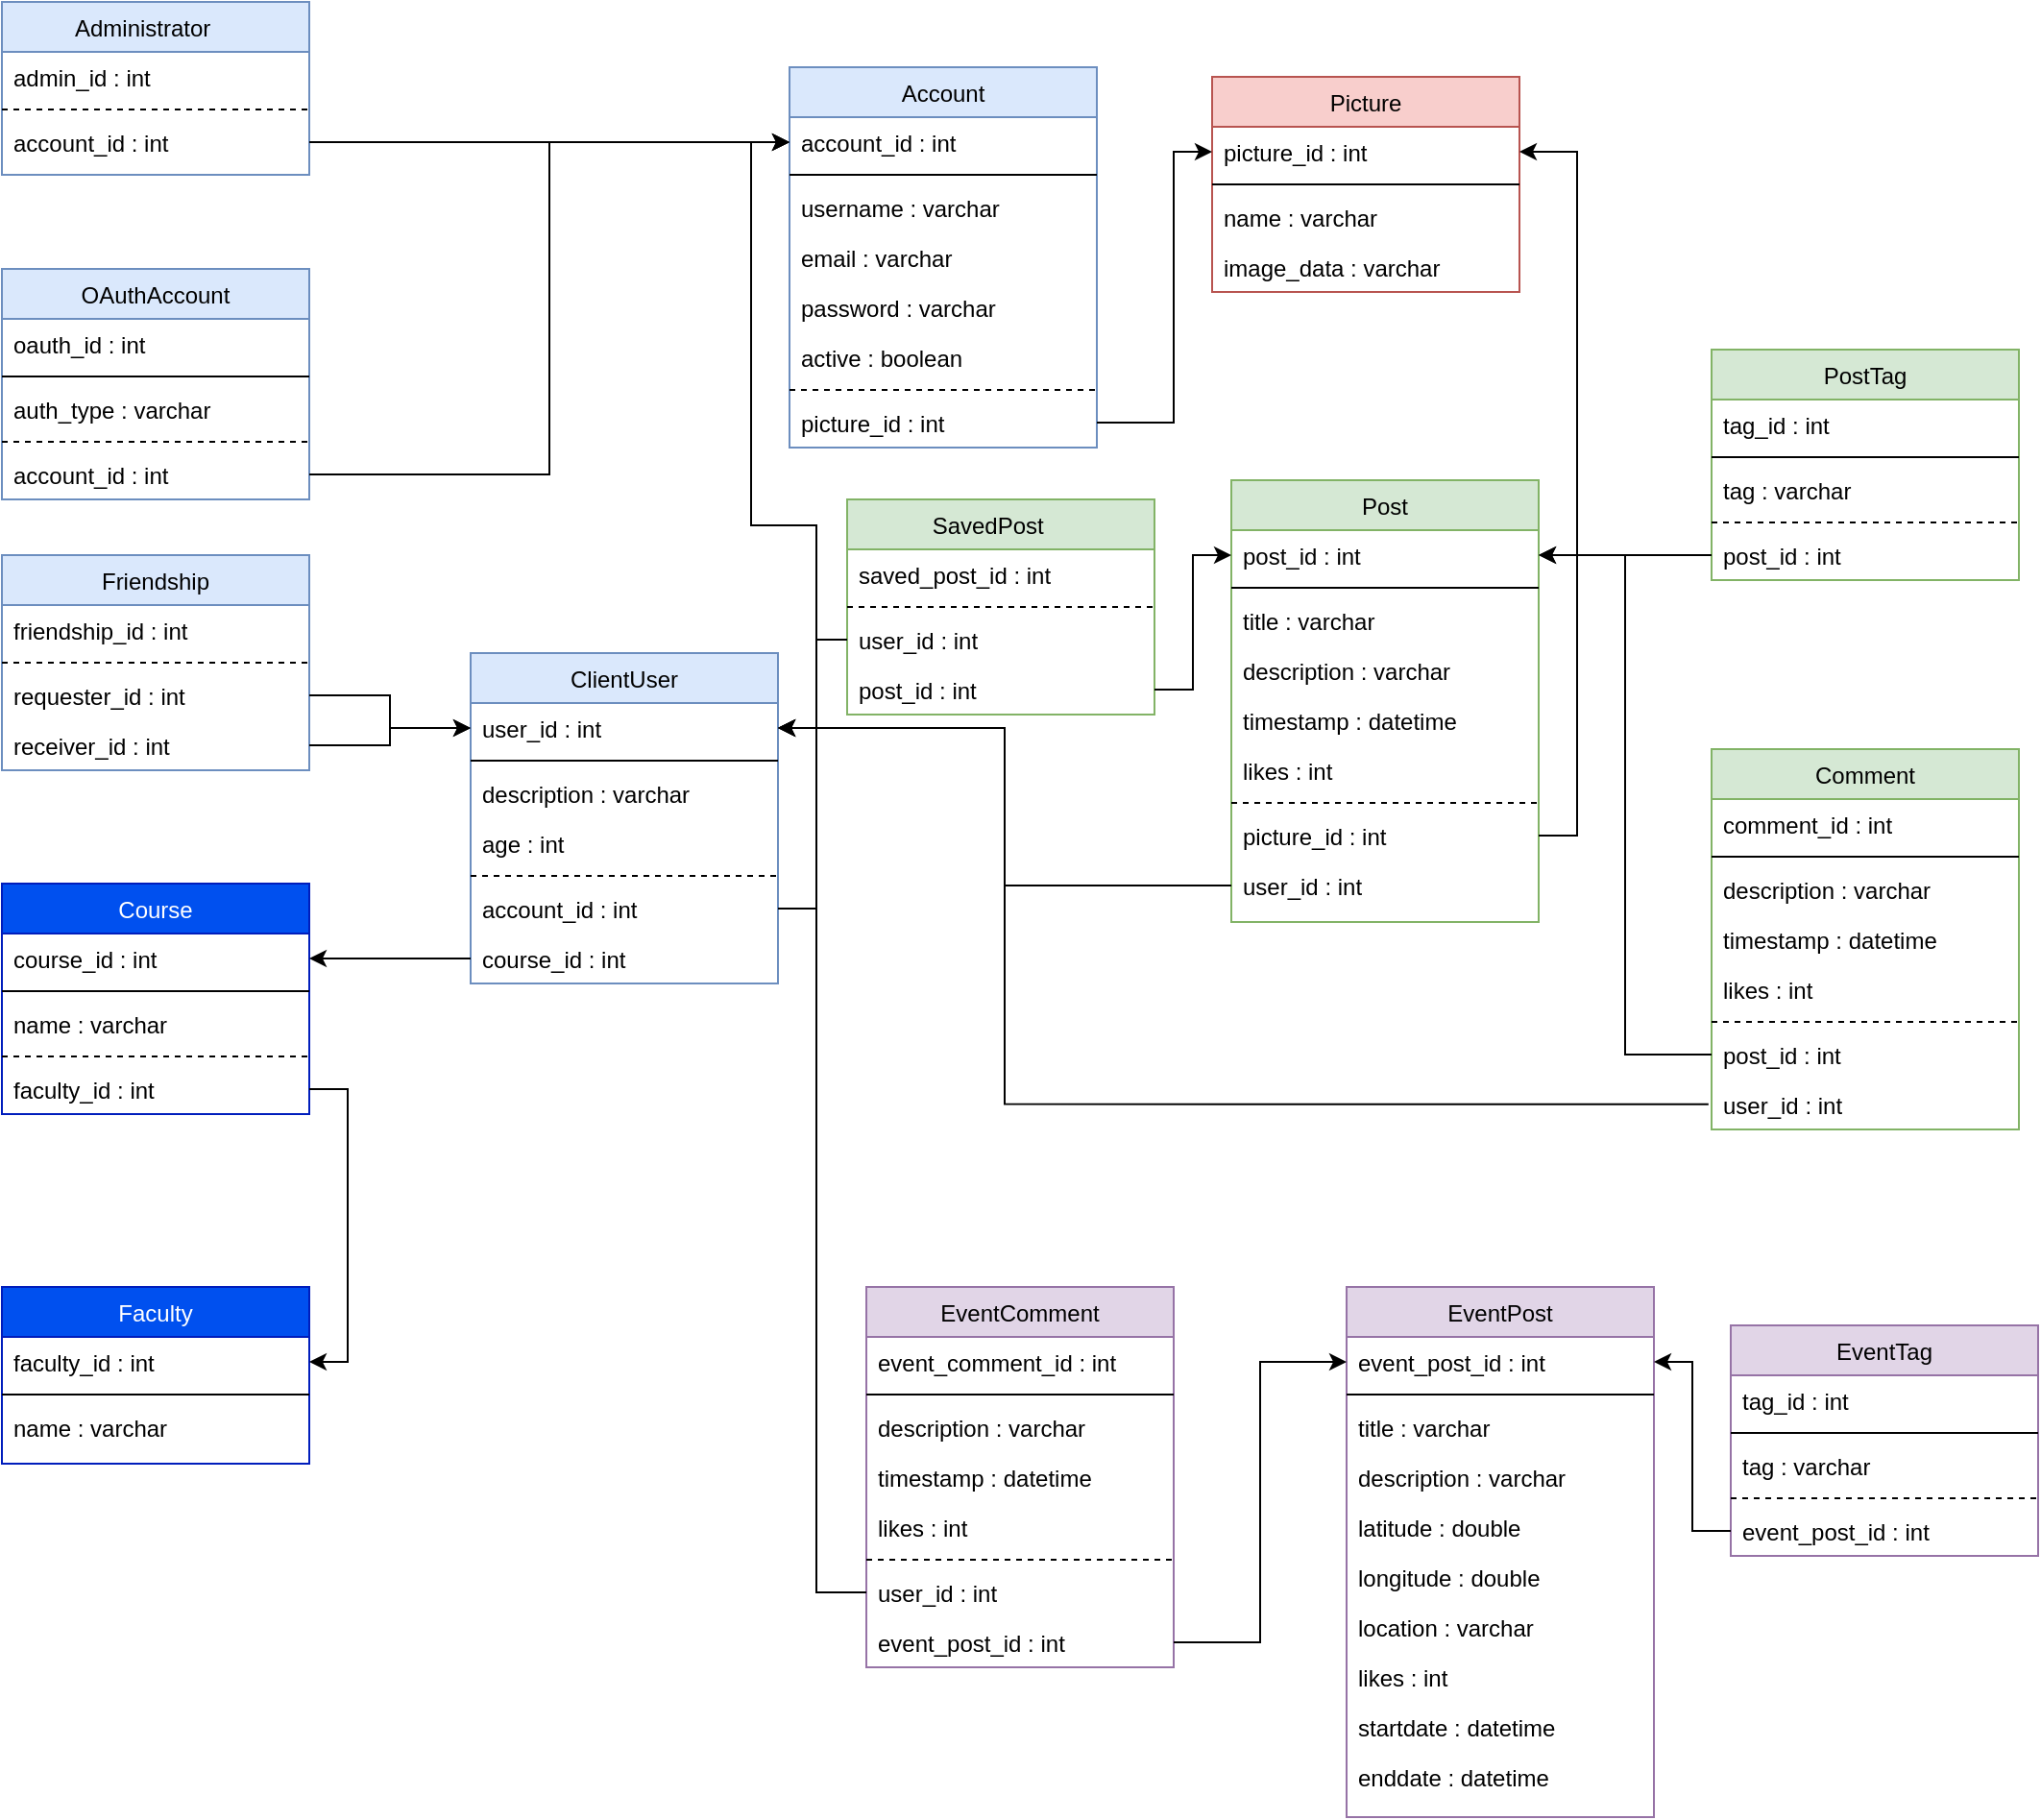 <mxfile version="24.4.8" type="github">
  <diagram id="C5RBs43oDa-KdzZeNtuy" name="Page-1">
    <mxGraphModel dx="1912" dy="940" grid="1" gridSize="10" guides="1" tooltips="1" connect="1" arrows="1" fold="1" page="1" pageScale="1" pageWidth="827" pageHeight="1169" math="0" shadow="0">
      <root>
        <mxCell id="WIyWlLk6GJQsqaUBKTNV-0" />
        <mxCell id="WIyWlLk6GJQsqaUBKTNV-1" parent="WIyWlLk6GJQsqaUBKTNV-0" />
        <mxCell id="zkfFHV4jXpPFQw0GAbJ--0" value="Account" style="swimlane;fontStyle=0;align=center;verticalAlign=top;childLayout=stackLayout;horizontal=1;startSize=26;horizontalStack=0;resizeParent=1;resizeLast=0;collapsible=1;marginBottom=0;rounded=0;shadow=0;strokeWidth=1;fillColor=#dae8fc;strokeColor=#6c8ebf;gradientColor=none;swimlaneFillColor=default;" parent="WIyWlLk6GJQsqaUBKTNV-1" vertex="1">
          <mxGeometry x="420" y="75" width="160" height="198" as="geometry">
            <mxRectangle x="230" y="140" width="160" height="26" as="alternateBounds" />
          </mxGeometry>
        </mxCell>
        <mxCell id="zkfFHV4jXpPFQw0GAbJ--1" value="account_id : int" style="text;align=left;verticalAlign=top;spacingLeft=4;spacingRight=4;overflow=hidden;rotatable=0;points=[[0,0.5],[1,0.5]];portConstraint=eastwest;" parent="zkfFHV4jXpPFQw0GAbJ--0" vertex="1">
          <mxGeometry y="26" width="160" height="26" as="geometry" />
        </mxCell>
        <mxCell id="zkfFHV4jXpPFQw0GAbJ--4" value="" style="line;html=1;strokeWidth=1;align=left;verticalAlign=middle;spacingTop=-1;spacingLeft=3;spacingRight=3;rotatable=0;labelPosition=right;points=[];portConstraint=eastwest;" parent="zkfFHV4jXpPFQw0GAbJ--0" vertex="1">
          <mxGeometry y="52" width="160" height="8" as="geometry" />
        </mxCell>
        <mxCell id="zkfFHV4jXpPFQw0GAbJ--2" value="username : varchar" style="text;align=left;verticalAlign=top;spacingLeft=4;spacingRight=4;overflow=hidden;rotatable=0;points=[[0,0.5],[1,0.5]];portConstraint=eastwest;rounded=0;shadow=0;html=0;" parent="zkfFHV4jXpPFQw0GAbJ--0" vertex="1">
          <mxGeometry y="60" width="160" height="26" as="geometry" />
        </mxCell>
        <mxCell id="zkfFHV4jXpPFQw0GAbJ--3" value="email : varchar" style="text;align=left;verticalAlign=top;spacingLeft=4;spacingRight=4;overflow=hidden;rotatable=0;points=[[0,0.5],[1,0.5]];portConstraint=eastwest;rounded=0;shadow=0;html=0;" parent="zkfFHV4jXpPFQw0GAbJ--0" vertex="1">
          <mxGeometry y="86" width="160" height="26" as="geometry" />
        </mxCell>
        <mxCell id="zkfFHV4jXpPFQw0GAbJ--5" value="password : varchar" style="text;align=left;verticalAlign=top;spacingLeft=4;spacingRight=4;overflow=hidden;rotatable=0;points=[[0,0.5],[1,0.5]];portConstraint=eastwest;" parent="zkfFHV4jXpPFQw0GAbJ--0" vertex="1">
          <mxGeometry y="112" width="160" height="26" as="geometry" />
        </mxCell>
        <mxCell id="Y2Ca7VvnBdPcKKOErJJx-133" value="active : boolean" style="text;align=left;verticalAlign=top;spacingLeft=4;spacingRight=4;overflow=hidden;rotatable=0;points=[[0,0.5],[1,0.5]];portConstraint=eastwest;" vertex="1" parent="zkfFHV4jXpPFQw0GAbJ--0">
          <mxGeometry y="138" width="160" height="26" as="geometry" />
        </mxCell>
        <mxCell id="Y2Ca7VvnBdPcKKOErJJx-143" value="" style="line;html=1;strokeWidth=1;align=left;verticalAlign=middle;spacingTop=-1;spacingLeft=3;spacingRight=3;rotatable=0;labelPosition=right;points=[];portConstraint=eastwest;dashed=1;" vertex="1" parent="zkfFHV4jXpPFQw0GAbJ--0">
          <mxGeometry y="164" width="160" height="8" as="geometry" />
        </mxCell>
        <mxCell id="Y2Ca7VvnBdPcKKOErJJx-134" value="picture_id : int " style="text;align=left;verticalAlign=top;spacingLeft=4;spacingRight=4;overflow=hidden;rotatable=0;points=[[0,0.5],[1,0.5]];portConstraint=eastwest;dashed=1;" vertex="1" parent="zkfFHV4jXpPFQw0GAbJ--0">
          <mxGeometry y="172" width="160" height="26" as="geometry" />
        </mxCell>
        <mxCell id="zkfFHV4jXpPFQw0GAbJ--6" value="Administrator    " style="swimlane;fontStyle=0;align=center;verticalAlign=top;childLayout=stackLayout;horizontal=1;startSize=26;horizontalStack=0;resizeParent=1;resizeLast=0;collapsible=1;marginBottom=0;rounded=0;shadow=0;strokeWidth=1;fillColor=#dae8fc;strokeColor=#6c8ebf;swimlaneFillColor=default;" parent="WIyWlLk6GJQsqaUBKTNV-1" vertex="1">
          <mxGeometry x="10" y="41" width="160" height="90" as="geometry">
            <mxRectangle x="130" y="380" width="160" height="26" as="alternateBounds" />
          </mxGeometry>
        </mxCell>
        <mxCell id="zkfFHV4jXpPFQw0GAbJ--7" value="admin_id : int" style="text;align=left;verticalAlign=top;spacingLeft=4;spacingRight=4;overflow=hidden;rotatable=0;points=[[0,0.5],[1,0.5]];portConstraint=eastwest;" parent="zkfFHV4jXpPFQw0GAbJ--6" vertex="1">
          <mxGeometry y="26" width="160" height="26" as="geometry" />
        </mxCell>
        <mxCell id="zkfFHV4jXpPFQw0GAbJ--9" value="" style="line;html=1;strokeWidth=1;align=left;verticalAlign=middle;spacingTop=-1;spacingLeft=3;spacingRight=3;rotatable=0;labelPosition=right;points=[];portConstraint=eastwest;dashed=1;" parent="zkfFHV4jXpPFQw0GAbJ--6" vertex="1">
          <mxGeometry y="52" width="160" height="8" as="geometry" />
        </mxCell>
        <mxCell id="zkfFHV4jXpPFQw0GAbJ--8" value="account_id : int" style="text;align=left;verticalAlign=top;spacingLeft=4;spacingRight=4;overflow=hidden;rotatable=0;points=[[0,0.5],[1,0.5]];portConstraint=eastwest;rounded=0;shadow=0;html=0;" parent="zkfFHV4jXpPFQw0GAbJ--6" vertex="1">
          <mxGeometry y="60" width="160" height="26" as="geometry" />
        </mxCell>
        <mxCell id="Y2Ca7VvnBdPcKKOErJJx-135" value="ClientUser" style="swimlane;fontStyle=0;align=center;verticalAlign=top;childLayout=stackLayout;horizontal=1;startSize=26;horizontalStack=0;resizeParent=1;resizeLast=0;collapsible=1;marginBottom=0;rounded=0;shadow=0;strokeWidth=1;fillColor=#dae8fc;strokeColor=#6c8ebf;swimlaneFillColor=default;" vertex="1" parent="WIyWlLk6GJQsqaUBKTNV-1">
          <mxGeometry x="254" y="380" width="160" height="172" as="geometry">
            <mxRectangle x="130" y="380" width="160" height="26" as="alternateBounds" />
          </mxGeometry>
        </mxCell>
        <mxCell id="Y2Ca7VvnBdPcKKOErJJx-136" value="user_id : int" style="text;align=left;verticalAlign=top;spacingLeft=4;spacingRight=4;overflow=hidden;rotatable=0;points=[[0,0.5],[1,0.5]];portConstraint=eastwest;" vertex="1" parent="Y2Ca7VvnBdPcKKOErJJx-135">
          <mxGeometry y="26" width="160" height="26" as="geometry" />
        </mxCell>
        <mxCell id="Y2Ca7VvnBdPcKKOErJJx-137" value="" style="line;html=1;strokeWidth=1;align=left;verticalAlign=middle;spacingTop=-1;spacingLeft=3;spacingRight=3;rotatable=0;labelPosition=right;points=[];portConstraint=eastwest;" vertex="1" parent="Y2Ca7VvnBdPcKKOErJJx-135">
          <mxGeometry y="52" width="160" height="8" as="geometry" />
        </mxCell>
        <mxCell id="Y2Ca7VvnBdPcKKOErJJx-140" value="description : varchar " style="text;align=left;verticalAlign=top;spacingLeft=4;spacingRight=4;overflow=hidden;rotatable=0;points=[[0,0.5],[1,0.5]];portConstraint=eastwest;rounded=0;shadow=0;html=0;" vertex="1" parent="Y2Ca7VvnBdPcKKOErJJx-135">
          <mxGeometry y="60" width="160" height="26" as="geometry" />
        </mxCell>
        <mxCell id="Y2Ca7VvnBdPcKKOErJJx-141" value="age : int" style="text;align=left;verticalAlign=top;spacingLeft=4;spacingRight=4;overflow=hidden;rotatable=0;points=[[0,0.5],[1,0.5]];portConstraint=eastwest;rounded=0;shadow=0;html=0;" vertex="1" parent="Y2Ca7VvnBdPcKKOErJJx-135">
          <mxGeometry y="86" width="160" height="26" as="geometry" />
        </mxCell>
        <mxCell id="Y2Ca7VvnBdPcKKOErJJx-144" value="" style="line;html=1;strokeWidth=1;align=left;verticalAlign=middle;spacingTop=-1;spacingLeft=3;spacingRight=3;rotatable=0;labelPosition=right;points=[];portConstraint=eastwest;dashed=1;" vertex="1" parent="Y2Ca7VvnBdPcKKOErJJx-135">
          <mxGeometry y="112" width="160" height="8" as="geometry" />
        </mxCell>
        <mxCell id="Y2Ca7VvnBdPcKKOErJJx-139" value="account_id : int" style="text;align=left;verticalAlign=top;spacingLeft=4;spacingRight=4;overflow=hidden;rotatable=0;points=[[0,0.5],[1,0.5]];portConstraint=eastwest;rounded=0;shadow=0;html=0;" vertex="1" parent="Y2Ca7VvnBdPcKKOErJJx-135">
          <mxGeometry y="120" width="160" height="26" as="geometry" />
        </mxCell>
        <mxCell id="Y2Ca7VvnBdPcKKOErJJx-142" value="course_id : int" style="text;align=left;verticalAlign=top;spacingLeft=4;spacingRight=4;overflow=hidden;rotatable=0;points=[[0,0.5],[1,0.5]];portConstraint=eastwest;rounded=0;shadow=0;html=0;" vertex="1" parent="Y2Ca7VvnBdPcKKOErJJx-135">
          <mxGeometry y="146" width="160" height="26" as="geometry" />
        </mxCell>
        <mxCell id="Y2Ca7VvnBdPcKKOErJJx-145" value="Comment" style="swimlane;fontStyle=0;align=center;verticalAlign=top;childLayout=stackLayout;horizontal=1;startSize=26;horizontalStack=0;resizeParent=1;resizeLast=0;collapsible=1;marginBottom=0;rounded=0;shadow=0;strokeWidth=1;fillColor=#d5e8d4;strokeColor=#82b366;swimlaneFillColor=default;" vertex="1" parent="WIyWlLk6GJQsqaUBKTNV-1">
          <mxGeometry x="900" y="430" width="160" height="198" as="geometry">
            <mxRectangle x="130" y="380" width="160" height="26" as="alternateBounds" />
          </mxGeometry>
        </mxCell>
        <mxCell id="Y2Ca7VvnBdPcKKOErJJx-146" value="comment_id : int" style="text;align=left;verticalAlign=top;spacingLeft=4;spacingRight=4;overflow=hidden;rotatable=0;points=[[0,0.5],[1,0.5]];portConstraint=eastwest;" vertex="1" parent="Y2Ca7VvnBdPcKKOErJJx-145">
          <mxGeometry y="26" width="160" height="26" as="geometry" />
        </mxCell>
        <mxCell id="Y2Ca7VvnBdPcKKOErJJx-147" value="" style="line;html=1;strokeWidth=1;align=left;verticalAlign=middle;spacingTop=-1;spacingLeft=3;spacingRight=3;rotatable=0;labelPosition=right;points=[];portConstraint=eastwest;" vertex="1" parent="Y2Ca7VvnBdPcKKOErJJx-145">
          <mxGeometry y="52" width="160" height="8" as="geometry" />
        </mxCell>
        <mxCell id="Y2Ca7VvnBdPcKKOErJJx-148" value="description : varchar " style="text;align=left;verticalAlign=top;spacingLeft=4;spacingRight=4;overflow=hidden;rotatable=0;points=[[0,0.5],[1,0.5]];portConstraint=eastwest;rounded=0;shadow=0;html=0;" vertex="1" parent="Y2Ca7VvnBdPcKKOErJJx-145">
          <mxGeometry y="60" width="160" height="26" as="geometry" />
        </mxCell>
        <mxCell id="Y2Ca7VvnBdPcKKOErJJx-153" value="timestamp : datetime" style="text;align=left;verticalAlign=top;spacingLeft=4;spacingRight=4;overflow=hidden;rotatable=0;points=[[0,0.5],[1,0.5]];portConstraint=eastwest;rounded=0;shadow=0;html=0;" vertex="1" parent="Y2Ca7VvnBdPcKKOErJJx-145">
          <mxGeometry y="86" width="160" height="26" as="geometry" />
        </mxCell>
        <mxCell id="Y2Ca7VvnBdPcKKOErJJx-149" value="likes : int" style="text;align=left;verticalAlign=top;spacingLeft=4;spacingRight=4;overflow=hidden;rotatable=0;points=[[0,0.5],[1,0.5]];portConstraint=eastwest;rounded=0;shadow=0;html=0;" vertex="1" parent="Y2Ca7VvnBdPcKKOErJJx-145">
          <mxGeometry y="112" width="160" height="26" as="geometry" />
        </mxCell>
        <mxCell id="Y2Ca7VvnBdPcKKOErJJx-151" value="" style="line;html=1;strokeWidth=1;align=left;verticalAlign=middle;spacingTop=-1;spacingLeft=3;spacingRight=3;rotatable=0;labelPosition=right;points=[];portConstraint=eastwest;dashed=1;" vertex="1" parent="Y2Ca7VvnBdPcKKOErJJx-145">
          <mxGeometry y="138" width="160" height="8" as="geometry" />
        </mxCell>
        <mxCell id="Y2Ca7VvnBdPcKKOErJJx-152" value="post_id : int" style="text;align=left;verticalAlign=top;spacingLeft=4;spacingRight=4;overflow=hidden;rotatable=0;points=[[0,0.5],[1,0.5]];portConstraint=eastwest;rounded=0;shadow=0;html=0;" vertex="1" parent="Y2Ca7VvnBdPcKKOErJJx-145">
          <mxGeometry y="146" width="160" height="26" as="geometry" />
        </mxCell>
        <mxCell id="Y2Ca7VvnBdPcKKOErJJx-150" value="user_id : int" style="text;align=left;verticalAlign=top;spacingLeft=4;spacingRight=4;overflow=hidden;rotatable=0;points=[[0,0.5],[1,0.5]];portConstraint=eastwest;rounded=0;shadow=0;html=0;" vertex="1" parent="Y2Ca7VvnBdPcKKOErJJx-145">
          <mxGeometry y="172" width="160" height="26" as="geometry" />
        </mxCell>
        <mxCell id="Y2Ca7VvnBdPcKKOErJJx-154" value="Course" style="swimlane;fontStyle=0;align=center;verticalAlign=top;childLayout=stackLayout;horizontal=1;startSize=26;horizontalStack=0;resizeParent=1;resizeLast=0;collapsible=1;marginBottom=0;rounded=0;shadow=0;strokeWidth=1;fillColor=#0050ef;strokeColor=#001DBC;swimlaneFillColor=default;fontColor=#ffffff;" vertex="1" parent="WIyWlLk6GJQsqaUBKTNV-1">
          <mxGeometry x="10" y="500" width="160" height="120" as="geometry">
            <mxRectangle x="130" y="380" width="160" height="26" as="alternateBounds" />
          </mxGeometry>
        </mxCell>
        <mxCell id="Y2Ca7VvnBdPcKKOErJJx-155" value="course_id : int" style="text;align=left;verticalAlign=top;spacingLeft=4;spacingRight=4;overflow=hidden;rotatable=0;points=[[0,0.5],[1,0.5]];portConstraint=eastwest;" vertex="1" parent="Y2Ca7VvnBdPcKKOErJJx-154">
          <mxGeometry y="26" width="160" height="26" as="geometry" />
        </mxCell>
        <mxCell id="Y2Ca7VvnBdPcKKOErJJx-156" value="" style="line;html=1;strokeWidth=1;align=left;verticalAlign=middle;spacingTop=-1;spacingLeft=3;spacingRight=3;rotatable=0;labelPosition=right;points=[];portConstraint=eastwest;" vertex="1" parent="Y2Ca7VvnBdPcKKOErJJx-154">
          <mxGeometry y="52" width="160" height="8" as="geometry" />
        </mxCell>
        <mxCell id="Y2Ca7VvnBdPcKKOErJJx-157" value="name : varchar " style="text;align=left;verticalAlign=top;spacingLeft=4;spacingRight=4;overflow=hidden;rotatable=0;points=[[0,0.5],[1,0.5]];portConstraint=eastwest;rounded=0;shadow=0;html=0;" vertex="1" parent="Y2Ca7VvnBdPcKKOErJJx-154">
          <mxGeometry y="60" width="160" height="26" as="geometry" />
        </mxCell>
        <mxCell id="Y2Ca7VvnBdPcKKOErJJx-160" value="" style="line;html=1;strokeWidth=1;align=left;verticalAlign=middle;spacingTop=-1;spacingLeft=3;spacingRight=3;rotatable=0;labelPosition=right;points=[];portConstraint=eastwest;dashed=1;" vertex="1" parent="Y2Ca7VvnBdPcKKOErJJx-154">
          <mxGeometry y="86" width="160" height="8" as="geometry" />
        </mxCell>
        <mxCell id="Y2Ca7VvnBdPcKKOErJJx-161" value="faculty_id : int" style="text;align=left;verticalAlign=top;spacingLeft=4;spacingRight=4;overflow=hidden;rotatable=0;points=[[0,0.5],[1,0.5]];portConstraint=eastwest;rounded=0;shadow=0;html=0;" vertex="1" parent="Y2Ca7VvnBdPcKKOErJJx-154">
          <mxGeometry y="94" width="160" height="26" as="geometry" />
        </mxCell>
        <mxCell id="Y2Ca7VvnBdPcKKOErJJx-163" value="EventComment" style="swimlane;fontStyle=0;align=center;verticalAlign=top;childLayout=stackLayout;horizontal=1;startSize=26;horizontalStack=0;resizeParent=1;resizeLast=0;collapsible=1;marginBottom=0;rounded=0;shadow=0;strokeWidth=1;fillColor=#e1d5e7;strokeColor=#9673a6;swimlaneFillColor=default;" vertex="1" parent="WIyWlLk6GJQsqaUBKTNV-1">
          <mxGeometry x="460" y="710" width="160" height="198" as="geometry">
            <mxRectangle x="130" y="380" width="160" height="26" as="alternateBounds" />
          </mxGeometry>
        </mxCell>
        <mxCell id="Y2Ca7VvnBdPcKKOErJJx-164" value="event_comment_id : int" style="text;align=left;verticalAlign=top;spacingLeft=4;spacingRight=4;overflow=hidden;rotatable=0;points=[[0,0.5],[1,0.5]];portConstraint=eastwest;" vertex="1" parent="Y2Ca7VvnBdPcKKOErJJx-163">
          <mxGeometry y="26" width="160" height="26" as="geometry" />
        </mxCell>
        <mxCell id="Y2Ca7VvnBdPcKKOErJJx-165" value="" style="line;html=1;strokeWidth=1;align=left;verticalAlign=middle;spacingTop=-1;spacingLeft=3;spacingRight=3;rotatable=0;labelPosition=right;points=[];portConstraint=eastwest;" vertex="1" parent="Y2Ca7VvnBdPcKKOErJJx-163">
          <mxGeometry y="52" width="160" height="8" as="geometry" />
        </mxCell>
        <mxCell id="Y2Ca7VvnBdPcKKOErJJx-166" value="description : varchar " style="text;align=left;verticalAlign=top;spacingLeft=4;spacingRight=4;overflow=hidden;rotatable=0;points=[[0,0.5],[1,0.5]];portConstraint=eastwest;rounded=0;shadow=0;html=0;" vertex="1" parent="Y2Ca7VvnBdPcKKOErJJx-163">
          <mxGeometry y="60" width="160" height="26" as="geometry" />
        </mxCell>
        <mxCell id="Y2Ca7VvnBdPcKKOErJJx-167" value="timestamp : datetime" style="text;align=left;verticalAlign=top;spacingLeft=4;spacingRight=4;overflow=hidden;rotatable=0;points=[[0,0.5],[1,0.5]];portConstraint=eastwest;rounded=0;shadow=0;html=0;" vertex="1" parent="Y2Ca7VvnBdPcKKOErJJx-163">
          <mxGeometry y="86" width="160" height="26" as="geometry" />
        </mxCell>
        <mxCell id="Y2Ca7VvnBdPcKKOErJJx-168" value="likes : int" style="text;align=left;verticalAlign=top;spacingLeft=4;spacingRight=4;overflow=hidden;rotatable=0;points=[[0,0.5],[1,0.5]];portConstraint=eastwest;rounded=0;shadow=0;html=0;" vertex="1" parent="Y2Ca7VvnBdPcKKOErJJx-163">
          <mxGeometry y="112" width="160" height="26" as="geometry" />
        </mxCell>
        <mxCell id="Y2Ca7VvnBdPcKKOErJJx-169" value="" style="line;html=1;strokeWidth=1;align=left;verticalAlign=middle;spacingTop=-1;spacingLeft=3;spacingRight=3;rotatable=0;labelPosition=right;points=[];portConstraint=eastwest;dashed=1;" vertex="1" parent="Y2Ca7VvnBdPcKKOErJJx-163">
          <mxGeometry y="138" width="160" height="8" as="geometry" />
        </mxCell>
        <mxCell id="Y2Ca7VvnBdPcKKOErJJx-170" value="user_id : int" style="text;align=left;verticalAlign=top;spacingLeft=4;spacingRight=4;overflow=hidden;rotatable=0;points=[[0,0.5],[1,0.5]];portConstraint=eastwest;rounded=0;shadow=0;html=0;" vertex="1" parent="Y2Ca7VvnBdPcKKOErJJx-163">
          <mxGeometry y="146" width="160" height="26" as="geometry" />
        </mxCell>
        <mxCell id="Y2Ca7VvnBdPcKKOErJJx-171" value="event_post_id : int" style="text;align=left;verticalAlign=top;spacingLeft=4;spacingRight=4;overflow=hidden;rotatable=0;points=[[0,0.5],[1,0.5]];portConstraint=eastwest;rounded=0;shadow=0;html=0;" vertex="1" parent="Y2Ca7VvnBdPcKKOErJJx-163">
          <mxGeometry y="172" width="160" height="26" as="geometry" />
        </mxCell>
        <mxCell id="Y2Ca7VvnBdPcKKOErJJx-172" value="EventPost" style="swimlane;fontStyle=0;align=center;verticalAlign=top;childLayout=stackLayout;horizontal=1;startSize=26;horizontalStack=0;resizeParent=1;resizeLast=0;collapsible=1;marginBottom=0;rounded=0;shadow=0;strokeWidth=1;fillColor=#e1d5e7;strokeColor=#9673a6;swimlaneFillColor=default;" vertex="1" parent="WIyWlLk6GJQsqaUBKTNV-1">
          <mxGeometry x="710" y="710" width="160" height="276" as="geometry">
            <mxRectangle x="130" y="380" width="160" height="26" as="alternateBounds" />
          </mxGeometry>
        </mxCell>
        <mxCell id="Y2Ca7VvnBdPcKKOErJJx-173" value="event_post_id : int" style="text;align=left;verticalAlign=top;spacingLeft=4;spacingRight=4;overflow=hidden;rotatable=0;points=[[0,0.5],[1,0.5]];portConstraint=eastwest;" vertex="1" parent="Y2Ca7VvnBdPcKKOErJJx-172">
          <mxGeometry y="26" width="160" height="26" as="geometry" />
        </mxCell>
        <mxCell id="Y2Ca7VvnBdPcKKOErJJx-174" value="" style="line;html=1;strokeWidth=1;align=left;verticalAlign=middle;spacingTop=-1;spacingLeft=3;spacingRight=3;rotatable=0;labelPosition=right;points=[];portConstraint=eastwest;" vertex="1" parent="Y2Ca7VvnBdPcKKOErJJx-172">
          <mxGeometry y="52" width="160" height="8" as="geometry" />
        </mxCell>
        <mxCell id="Y2Ca7VvnBdPcKKOErJJx-181" value="title : varchar " style="text;align=left;verticalAlign=top;spacingLeft=4;spacingRight=4;overflow=hidden;rotatable=0;points=[[0,0.5],[1,0.5]];portConstraint=eastwest;rounded=0;shadow=0;html=0;" vertex="1" parent="Y2Ca7VvnBdPcKKOErJJx-172">
          <mxGeometry y="60" width="160" height="26" as="geometry" />
        </mxCell>
        <mxCell id="Y2Ca7VvnBdPcKKOErJJx-175" value="description : varchar " style="text;align=left;verticalAlign=top;spacingLeft=4;spacingRight=4;overflow=hidden;rotatable=0;points=[[0,0.5],[1,0.5]];portConstraint=eastwest;rounded=0;shadow=0;html=0;" vertex="1" parent="Y2Ca7VvnBdPcKKOErJJx-172">
          <mxGeometry y="86" width="160" height="26" as="geometry" />
        </mxCell>
        <mxCell id="Y2Ca7VvnBdPcKKOErJJx-177" value="latitude : double" style="text;align=left;verticalAlign=top;spacingLeft=4;spacingRight=4;overflow=hidden;rotatable=0;points=[[0,0.5],[1,0.5]];portConstraint=eastwest;rounded=0;shadow=0;html=0;" vertex="1" parent="Y2Ca7VvnBdPcKKOErJJx-172">
          <mxGeometry y="112" width="160" height="26" as="geometry" />
        </mxCell>
        <mxCell id="Y2Ca7VvnBdPcKKOErJJx-183" value="longitude : double" style="text;align=left;verticalAlign=top;spacingLeft=4;spacingRight=4;overflow=hidden;rotatable=0;points=[[0,0.5],[1,0.5]];portConstraint=eastwest;rounded=0;shadow=0;html=0;" vertex="1" parent="Y2Ca7VvnBdPcKKOErJJx-172">
          <mxGeometry y="138" width="160" height="26" as="geometry" />
        </mxCell>
        <mxCell id="Y2Ca7VvnBdPcKKOErJJx-184" value="location : varchar" style="text;align=left;verticalAlign=top;spacingLeft=4;spacingRight=4;overflow=hidden;rotatable=0;points=[[0,0.5],[1,0.5]];portConstraint=eastwest;rounded=0;shadow=0;html=0;" vertex="1" parent="Y2Ca7VvnBdPcKKOErJJx-172">
          <mxGeometry y="164" width="160" height="26" as="geometry" />
        </mxCell>
        <mxCell id="Y2Ca7VvnBdPcKKOErJJx-182" value="likes : int" style="text;align=left;verticalAlign=top;spacingLeft=4;spacingRight=4;overflow=hidden;rotatable=0;points=[[0,0.5],[1,0.5]];portConstraint=eastwest;rounded=0;shadow=0;html=0;" vertex="1" parent="Y2Ca7VvnBdPcKKOErJJx-172">
          <mxGeometry y="190" width="160" height="26" as="geometry" />
        </mxCell>
        <mxCell id="Y2Ca7VvnBdPcKKOErJJx-179" value="startdate : datetime" style="text;align=left;verticalAlign=top;spacingLeft=4;spacingRight=4;overflow=hidden;rotatable=0;points=[[0,0.5],[1,0.5]];portConstraint=eastwest;rounded=0;shadow=0;html=0;" vertex="1" parent="Y2Ca7VvnBdPcKKOErJJx-172">
          <mxGeometry y="216" width="160" height="26" as="geometry" />
        </mxCell>
        <mxCell id="Y2Ca7VvnBdPcKKOErJJx-180" value="enddate : datetime" style="text;align=left;verticalAlign=top;spacingLeft=4;spacingRight=4;overflow=hidden;rotatable=0;points=[[0,0.5],[1,0.5]];portConstraint=eastwest;rounded=0;shadow=0;html=0;" vertex="1" parent="Y2Ca7VvnBdPcKKOErJJx-172">
          <mxGeometry y="242" width="160" height="26" as="geometry" />
        </mxCell>
        <mxCell id="Y2Ca7VvnBdPcKKOErJJx-185" value="EventTag" style="swimlane;fontStyle=0;align=center;verticalAlign=top;childLayout=stackLayout;horizontal=1;startSize=26;horizontalStack=0;resizeParent=1;resizeLast=0;collapsible=1;marginBottom=0;rounded=0;shadow=0;strokeWidth=1;fillColor=#e1d5e7;strokeColor=#9673a6;swimlaneFillColor=default;" vertex="1" parent="WIyWlLk6GJQsqaUBKTNV-1">
          <mxGeometry x="910" y="730" width="160" height="120" as="geometry">
            <mxRectangle x="130" y="380" width="160" height="26" as="alternateBounds" />
          </mxGeometry>
        </mxCell>
        <mxCell id="Y2Ca7VvnBdPcKKOErJJx-186" value="tag_id : int" style="text;align=left;verticalAlign=top;spacingLeft=4;spacingRight=4;overflow=hidden;rotatable=0;points=[[0,0.5],[1,0.5]];portConstraint=eastwest;" vertex="1" parent="Y2Ca7VvnBdPcKKOErJJx-185">
          <mxGeometry y="26" width="160" height="26" as="geometry" />
        </mxCell>
        <mxCell id="Y2Ca7VvnBdPcKKOErJJx-187" value="" style="line;html=1;strokeWidth=1;align=left;verticalAlign=middle;spacingTop=-1;spacingLeft=3;spacingRight=3;rotatable=0;labelPosition=right;points=[];portConstraint=eastwest;" vertex="1" parent="Y2Ca7VvnBdPcKKOErJJx-185">
          <mxGeometry y="52" width="160" height="8" as="geometry" />
        </mxCell>
        <mxCell id="Y2Ca7VvnBdPcKKOErJJx-188" value="tag : varchar " style="text;align=left;verticalAlign=top;spacingLeft=4;spacingRight=4;overflow=hidden;rotatable=0;points=[[0,0.5],[1,0.5]];portConstraint=eastwest;rounded=0;shadow=0;html=0;" vertex="1" parent="Y2Ca7VvnBdPcKKOErJJx-185">
          <mxGeometry y="60" width="160" height="26" as="geometry" />
        </mxCell>
        <mxCell id="Y2Ca7VvnBdPcKKOErJJx-191" value="" style="line;html=1;strokeWidth=1;align=left;verticalAlign=middle;spacingTop=-1;spacingLeft=3;spacingRight=3;rotatable=0;labelPosition=right;points=[];portConstraint=eastwest;dashed=1;" vertex="1" parent="Y2Ca7VvnBdPcKKOErJJx-185">
          <mxGeometry y="86" width="160" height="8" as="geometry" />
        </mxCell>
        <mxCell id="Y2Ca7VvnBdPcKKOErJJx-193" value="event_post_id : int" style="text;align=left;verticalAlign=top;spacingLeft=4;spacingRight=4;overflow=hidden;rotatable=0;points=[[0,0.5],[1,0.5]];portConstraint=eastwest;rounded=0;shadow=0;html=0;" vertex="1" parent="Y2Ca7VvnBdPcKKOErJJx-185">
          <mxGeometry y="94" width="160" height="26" as="geometry" />
        </mxCell>
        <mxCell id="Y2Ca7VvnBdPcKKOErJJx-194" value="Faculty" style="swimlane;fontStyle=0;align=center;verticalAlign=top;childLayout=stackLayout;horizontal=1;startSize=26;horizontalStack=0;resizeParent=1;resizeLast=0;collapsible=1;marginBottom=0;rounded=0;shadow=0;strokeWidth=1;fillColor=#0050ef;strokeColor=#001DBC;swimlaneFillColor=default;fontColor=#ffffff;" vertex="1" parent="WIyWlLk6GJQsqaUBKTNV-1">
          <mxGeometry x="10" y="710" width="160" height="92" as="geometry">
            <mxRectangle x="130" y="380" width="160" height="26" as="alternateBounds" />
          </mxGeometry>
        </mxCell>
        <mxCell id="Y2Ca7VvnBdPcKKOErJJx-195" value="faculty_id : int" style="text;align=left;verticalAlign=top;spacingLeft=4;spacingRight=4;overflow=hidden;rotatable=0;points=[[0,0.5],[1,0.5]];portConstraint=eastwest;" vertex="1" parent="Y2Ca7VvnBdPcKKOErJJx-194">
          <mxGeometry y="26" width="160" height="26" as="geometry" />
        </mxCell>
        <mxCell id="Y2Ca7VvnBdPcKKOErJJx-196" value="" style="line;html=1;strokeWidth=1;align=left;verticalAlign=middle;spacingTop=-1;spacingLeft=3;spacingRight=3;rotatable=0;labelPosition=right;points=[];portConstraint=eastwest;" vertex="1" parent="Y2Ca7VvnBdPcKKOErJJx-194">
          <mxGeometry y="52" width="160" height="8" as="geometry" />
        </mxCell>
        <mxCell id="Y2Ca7VvnBdPcKKOErJJx-197" value="name : varchar " style="text;align=left;verticalAlign=top;spacingLeft=4;spacingRight=4;overflow=hidden;rotatable=0;points=[[0,0.5],[1,0.5]];portConstraint=eastwest;rounded=0;shadow=0;html=0;" vertex="1" parent="Y2Ca7VvnBdPcKKOErJJx-194">
          <mxGeometry y="60" width="160" height="26" as="geometry" />
        </mxCell>
        <mxCell id="Y2Ca7VvnBdPcKKOErJJx-200" value="Friendship" style="swimlane;fontStyle=0;align=center;verticalAlign=top;childLayout=stackLayout;horizontal=1;startSize=26;horizontalStack=0;resizeParent=1;resizeLast=0;collapsible=1;marginBottom=0;rounded=0;shadow=0;strokeWidth=1;fillColor=#dae8fc;strokeColor=#6c8ebf;swimlaneFillColor=default;" vertex="1" parent="WIyWlLk6GJQsqaUBKTNV-1">
          <mxGeometry x="10" y="329" width="160" height="112" as="geometry">
            <mxRectangle x="130" y="380" width="160" height="26" as="alternateBounds" />
          </mxGeometry>
        </mxCell>
        <mxCell id="Y2Ca7VvnBdPcKKOErJJx-201" value="friendship_id : int" style="text;align=left;verticalAlign=top;spacingLeft=4;spacingRight=4;overflow=hidden;rotatable=0;points=[[0,0.5],[1,0.5]];portConstraint=eastwest;" vertex="1" parent="Y2Ca7VvnBdPcKKOErJJx-200">
          <mxGeometry y="26" width="160" height="26" as="geometry" />
        </mxCell>
        <mxCell id="Y2Ca7VvnBdPcKKOErJJx-202" value="" style="line;html=1;strokeWidth=1;align=left;verticalAlign=middle;spacingTop=-1;spacingLeft=3;spacingRight=3;rotatable=0;labelPosition=right;points=[];portConstraint=eastwest;dashed=1;" vertex="1" parent="Y2Ca7VvnBdPcKKOErJJx-200">
          <mxGeometry y="52" width="160" height="8" as="geometry" />
        </mxCell>
        <mxCell id="Y2Ca7VvnBdPcKKOErJJx-203" value="requester_id : int" style="text;align=left;verticalAlign=top;spacingLeft=4;spacingRight=4;overflow=hidden;rotatable=0;points=[[0,0.5],[1,0.5]];portConstraint=eastwest;rounded=0;shadow=0;html=0;" vertex="1" parent="Y2Ca7VvnBdPcKKOErJJx-200">
          <mxGeometry y="60" width="160" height="26" as="geometry" />
        </mxCell>
        <mxCell id="Y2Ca7VvnBdPcKKOErJJx-204" value="receiver_id : int" style="text;align=left;verticalAlign=top;spacingLeft=4;spacingRight=4;overflow=hidden;rotatable=0;points=[[0,0.5],[1,0.5]];portConstraint=eastwest;rounded=0;shadow=0;html=0;" vertex="1" parent="Y2Ca7VvnBdPcKKOErJJx-200">
          <mxGeometry y="86" width="160" height="26" as="geometry" />
        </mxCell>
        <mxCell id="Y2Ca7VvnBdPcKKOErJJx-205" value="OAuthAccount" style="swimlane;fontStyle=0;align=center;verticalAlign=top;childLayout=stackLayout;horizontal=1;startSize=26;horizontalStack=0;resizeParent=1;resizeLast=0;collapsible=1;marginBottom=0;rounded=0;shadow=0;strokeWidth=1;fillColor=#dae8fc;strokeColor=#6c8ebf;swimlaneFillColor=default;" vertex="1" parent="WIyWlLk6GJQsqaUBKTNV-1">
          <mxGeometry x="10" y="180" width="160" height="120" as="geometry">
            <mxRectangle x="130" y="380" width="160" height="26" as="alternateBounds" />
          </mxGeometry>
        </mxCell>
        <mxCell id="Y2Ca7VvnBdPcKKOErJJx-206" value="oauth_id : int" style="text;align=left;verticalAlign=top;spacingLeft=4;spacingRight=4;overflow=hidden;rotatable=0;points=[[0,0.5],[1,0.5]];portConstraint=eastwest;" vertex="1" parent="Y2Ca7VvnBdPcKKOErJJx-205">
          <mxGeometry y="26" width="160" height="26" as="geometry" />
        </mxCell>
        <mxCell id="Y2Ca7VvnBdPcKKOErJJx-210" value="" style="line;html=1;strokeWidth=1;align=left;verticalAlign=middle;spacingTop=-1;spacingLeft=3;spacingRight=3;rotatable=0;labelPosition=right;points=[];portConstraint=eastwest;" vertex="1" parent="Y2Ca7VvnBdPcKKOErJJx-205">
          <mxGeometry y="52" width="160" height="8" as="geometry" />
        </mxCell>
        <mxCell id="Y2Ca7VvnBdPcKKOErJJx-208" value="auth_type : varchar" style="text;align=left;verticalAlign=top;spacingLeft=4;spacingRight=4;overflow=hidden;rotatable=0;points=[[0,0.5],[1,0.5]];portConstraint=eastwest;rounded=0;shadow=0;html=0;" vertex="1" parent="Y2Ca7VvnBdPcKKOErJJx-205">
          <mxGeometry y="60" width="160" height="26" as="geometry" />
        </mxCell>
        <mxCell id="Y2Ca7VvnBdPcKKOErJJx-207" value="" style="line;html=1;strokeWidth=1;align=left;verticalAlign=middle;spacingTop=-1;spacingLeft=3;spacingRight=3;rotatable=0;labelPosition=right;points=[];portConstraint=eastwest;dashed=1;" vertex="1" parent="Y2Ca7VvnBdPcKKOErJJx-205">
          <mxGeometry y="86" width="160" height="8" as="geometry" />
        </mxCell>
        <mxCell id="Y2Ca7VvnBdPcKKOErJJx-209" value="account_id : int" style="text;align=left;verticalAlign=top;spacingLeft=4;spacingRight=4;overflow=hidden;rotatable=0;points=[[0,0.5],[1,0.5]];portConstraint=eastwest;rounded=0;shadow=0;html=0;" vertex="1" parent="Y2Ca7VvnBdPcKKOErJJx-205">
          <mxGeometry y="94" width="160" height="26" as="geometry" />
        </mxCell>
        <mxCell id="Y2Ca7VvnBdPcKKOErJJx-211" value="Picture" style="swimlane;fontStyle=0;align=center;verticalAlign=top;childLayout=stackLayout;horizontal=1;startSize=26;horizontalStack=0;resizeParent=1;resizeLast=0;collapsible=1;marginBottom=0;rounded=0;shadow=0;strokeWidth=1;fillColor=#f8cecc;strokeColor=#b85450;swimlaneFillColor=default;" vertex="1" parent="WIyWlLk6GJQsqaUBKTNV-1">
          <mxGeometry x="640" y="80" width="160" height="112" as="geometry">
            <mxRectangle x="130" y="380" width="160" height="26" as="alternateBounds" />
          </mxGeometry>
        </mxCell>
        <mxCell id="Y2Ca7VvnBdPcKKOErJJx-212" value="picture_id : int" style="text;align=left;verticalAlign=top;spacingLeft=4;spacingRight=4;overflow=hidden;rotatable=0;points=[[0,0.5],[1,0.5]];portConstraint=eastwest;" vertex="1" parent="Y2Ca7VvnBdPcKKOErJJx-211">
          <mxGeometry y="26" width="160" height="26" as="geometry" />
        </mxCell>
        <mxCell id="Y2Ca7VvnBdPcKKOErJJx-213" value="" style="line;html=1;strokeWidth=1;align=left;verticalAlign=middle;spacingTop=-1;spacingLeft=3;spacingRight=3;rotatable=0;labelPosition=right;points=[];portConstraint=eastwest;" vertex="1" parent="Y2Ca7VvnBdPcKKOErJJx-211">
          <mxGeometry y="52" width="160" height="8" as="geometry" />
        </mxCell>
        <mxCell id="Y2Ca7VvnBdPcKKOErJJx-214" value="name : varchar " style="text;align=left;verticalAlign=top;spacingLeft=4;spacingRight=4;overflow=hidden;rotatable=0;points=[[0,0.5],[1,0.5]];portConstraint=eastwest;rounded=0;shadow=0;html=0;" vertex="1" parent="Y2Ca7VvnBdPcKKOErJJx-211">
          <mxGeometry y="60" width="160" height="26" as="geometry" />
        </mxCell>
        <mxCell id="Y2Ca7VvnBdPcKKOErJJx-215" value="image_data : varchar " style="text;align=left;verticalAlign=top;spacingLeft=4;spacingRight=4;overflow=hidden;rotatable=0;points=[[0,0.5],[1,0.5]];portConstraint=eastwest;rounded=0;shadow=0;html=0;" vertex="1" parent="Y2Ca7VvnBdPcKKOErJJx-211">
          <mxGeometry y="86" width="160" height="26" as="geometry" />
        </mxCell>
        <mxCell id="Y2Ca7VvnBdPcKKOErJJx-216" value="Post" style="swimlane;fontStyle=0;align=center;verticalAlign=top;childLayout=stackLayout;horizontal=1;startSize=26;horizontalStack=0;resizeParent=1;resizeLast=0;collapsible=1;marginBottom=0;rounded=0;shadow=0;strokeWidth=1;fillColor=#d5e8d4;strokeColor=#82b366;swimlaneFillColor=default;" vertex="1" parent="WIyWlLk6GJQsqaUBKTNV-1">
          <mxGeometry x="650" y="290" width="160" height="230" as="geometry">
            <mxRectangle x="130" y="380" width="160" height="26" as="alternateBounds" />
          </mxGeometry>
        </mxCell>
        <mxCell id="Y2Ca7VvnBdPcKKOErJJx-217" value="post_id : int" style="text;align=left;verticalAlign=top;spacingLeft=4;spacingRight=4;overflow=hidden;rotatable=0;points=[[0,0.5],[1,0.5]];portConstraint=eastwest;" vertex="1" parent="Y2Ca7VvnBdPcKKOErJJx-216">
          <mxGeometry y="26" width="160" height="26" as="geometry" />
        </mxCell>
        <mxCell id="Y2Ca7VvnBdPcKKOErJJx-218" value="" style="line;html=1;strokeWidth=1;align=left;verticalAlign=middle;spacingTop=-1;spacingLeft=3;spacingRight=3;rotatable=0;labelPosition=right;points=[];portConstraint=eastwest;" vertex="1" parent="Y2Ca7VvnBdPcKKOErJJx-216">
          <mxGeometry y="52" width="160" height="8" as="geometry" />
        </mxCell>
        <mxCell id="Y2Ca7VvnBdPcKKOErJJx-219" value="title : varchar " style="text;align=left;verticalAlign=top;spacingLeft=4;spacingRight=4;overflow=hidden;rotatable=0;points=[[0,0.5],[1,0.5]];portConstraint=eastwest;rounded=0;shadow=0;html=0;" vertex="1" parent="Y2Ca7VvnBdPcKKOErJJx-216">
          <mxGeometry y="60" width="160" height="26" as="geometry" />
        </mxCell>
        <mxCell id="Y2Ca7VvnBdPcKKOErJJx-220" value="description : varchar " style="text;align=left;verticalAlign=top;spacingLeft=4;spacingRight=4;overflow=hidden;rotatable=0;points=[[0,0.5],[1,0.5]];portConstraint=eastwest;rounded=0;shadow=0;html=0;" vertex="1" parent="Y2Ca7VvnBdPcKKOErJJx-216">
          <mxGeometry y="86" width="160" height="26" as="geometry" />
        </mxCell>
        <mxCell id="Y2Ca7VvnBdPcKKOErJJx-221" value="timestamp : datetime" style="text;align=left;verticalAlign=top;spacingLeft=4;spacingRight=4;overflow=hidden;rotatable=0;points=[[0,0.5],[1,0.5]];portConstraint=eastwest;rounded=0;shadow=0;html=0;" vertex="1" parent="Y2Ca7VvnBdPcKKOErJJx-216">
          <mxGeometry y="112" width="160" height="26" as="geometry" />
        </mxCell>
        <mxCell id="Y2Ca7VvnBdPcKKOErJJx-224" value="likes : int" style="text;align=left;verticalAlign=top;spacingLeft=4;spacingRight=4;overflow=hidden;rotatable=0;points=[[0,0.5],[1,0.5]];portConstraint=eastwest;rounded=0;shadow=0;html=0;" vertex="1" parent="Y2Ca7VvnBdPcKKOErJJx-216">
          <mxGeometry y="138" width="160" height="26" as="geometry" />
        </mxCell>
        <mxCell id="Y2Ca7VvnBdPcKKOErJJx-227" value="" style="line;html=1;strokeWidth=1;align=left;verticalAlign=middle;spacingTop=-1;spacingLeft=3;spacingRight=3;rotatable=0;labelPosition=right;points=[];portConstraint=eastwest;dashed=1;" vertex="1" parent="Y2Ca7VvnBdPcKKOErJJx-216">
          <mxGeometry y="164" width="160" height="8" as="geometry" />
        </mxCell>
        <mxCell id="Y2Ca7VvnBdPcKKOErJJx-228" value="picture_id : int" style="text;align=left;verticalAlign=top;spacingLeft=4;spacingRight=4;overflow=hidden;rotatable=0;points=[[0,0.5],[1,0.5]];portConstraint=eastwest;rounded=0;shadow=0;html=0;" vertex="1" parent="Y2Ca7VvnBdPcKKOErJJx-216">
          <mxGeometry y="172" width="160" height="26" as="geometry" />
        </mxCell>
        <mxCell id="Y2Ca7VvnBdPcKKOErJJx-225" value="user_id : int" style="text;align=left;verticalAlign=top;spacingLeft=4;spacingRight=4;overflow=hidden;rotatable=0;points=[[0,0.5],[1,0.5]];portConstraint=eastwest;rounded=0;shadow=0;html=0;" vertex="1" parent="Y2Ca7VvnBdPcKKOErJJx-216">
          <mxGeometry y="198" width="160" height="26" as="geometry" />
        </mxCell>
        <mxCell id="Y2Ca7VvnBdPcKKOErJJx-229" value="PostTag" style="swimlane;fontStyle=0;align=center;verticalAlign=top;childLayout=stackLayout;horizontal=1;startSize=26;horizontalStack=0;resizeParent=1;resizeLast=0;collapsible=1;marginBottom=0;rounded=0;shadow=0;strokeWidth=1;fillColor=#d5e8d4;strokeColor=#82b366;swimlaneFillColor=default;" vertex="1" parent="WIyWlLk6GJQsqaUBKTNV-1">
          <mxGeometry x="900" y="222" width="160" height="120" as="geometry">
            <mxRectangle x="130" y="380" width="160" height="26" as="alternateBounds" />
          </mxGeometry>
        </mxCell>
        <mxCell id="Y2Ca7VvnBdPcKKOErJJx-230" value="tag_id : int" style="text;align=left;verticalAlign=top;spacingLeft=4;spacingRight=4;overflow=hidden;rotatable=0;points=[[0,0.5],[1,0.5]];portConstraint=eastwest;" vertex="1" parent="Y2Ca7VvnBdPcKKOErJJx-229">
          <mxGeometry y="26" width="160" height="26" as="geometry" />
        </mxCell>
        <mxCell id="Y2Ca7VvnBdPcKKOErJJx-231" value="" style="line;html=1;strokeWidth=1;align=left;verticalAlign=middle;spacingTop=-1;spacingLeft=3;spacingRight=3;rotatable=0;labelPosition=right;points=[];portConstraint=eastwest;" vertex="1" parent="Y2Ca7VvnBdPcKKOErJJx-229">
          <mxGeometry y="52" width="160" height="8" as="geometry" />
        </mxCell>
        <mxCell id="Y2Ca7VvnBdPcKKOErJJx-232" value="tag : varchar " style="text;align=left;verticalAlign=top;spacingLeft=4;spacingRight=4;overflow=hidden;rotatable=0;points=[[0,0.5],[1,0.5]];portConstraint=eastwest;rounded=0;shadow=0;html=0;" vertex="1" parent="Y2Ca7VvnBdPcKKOErJJx-229">
          <mxGeometry y="60" width="160" height="26" as="geometry" />
        </mxCell>
        <mxCell id="Y2Ca7VvnBdPcKKOErJJx-233" value="" style="line;html=1;strokeWidth=1;align=left;verticalAlign=middle;spacingTop=-1;spacingLeft=3;spacingRight=3;rotatable=0;labelPosition=right;points=[];portConstraint=eastwest;dashed=1;" vertex="1" parent="Y2Ca7VvnBdPcKKOErJJx-229">
          <mxGeometry y="86" width="160" height="8" as="geometry" />
        </mxCell>
        <mxCell id="Y2Ca7VvnBdPcKKOErJJx-234" value="post_id : int" style="text;align=left;verticalAlign=top;spacingLeft=4;spacingRight=4;overflow=hidden;rotatable=0;points=[[0,0.5],[1,0.5]];portConstraint=eastwest;rounded=0;shadow=0;html=0;" vertex="1" parent="Y2Ca7VvnBdPcKKOErJJx-229">
          <mxGeometry y="94" width="160" height="26" as="geometry" />
        </mxCell>
        <mxCell id="Y2Ca7VvnBdPcKKOErJJx-235" value="SavedPost    " style="swimlane;fontStyle=0;align=center;verticalAlign=top;childLayout=stackLayout;horizontal=1;startSize=26;horizontalStack=0;resizeParent=1;resizeLast=0;collapsible=1;marginBottom=0;rounded=0;shadow=0;strokeWidth=1;fillColor=#d5e8d4;strokeColor=#82b366;swimlaneFillColor=default;" vertex="1" parent="WIyWlLk6GJQsqaUBKTNV-1">
          <mxGeometry x="450" y="300" width="160" height="112" as="geometry">
            <mxRectangle x="130" y="380" width="160" height="26" as="alternateBounds" />
          </mxGeometry>
        </mxCell>
        <mxCell id="Y2Ca7VvnBdPcKKOErJJx-236" value="saved_post_id : int" style="text;align=left;verticalAlign=top;spacingLeft=4;spacingRight=4;overflow=hidden;rotatable=0;points=[[0,0.5],[1,0.5]];portConstraint=eastwest;" vertex="1" parent="Y2Ca7VvnBdPcKKOErJJx-235">
          <mxGeometry y="26" width="160" height="26" as="geometry" />
        </mxCell>
        <mxCell id="Y2Ca7VvnBdPcKKOErJJx-237" value="" style="line;html=1;strokeWidth=1;align=left;verticalAlign=middle;spacingTop=-1;spacingLeft=3;spacingRight=3;rotatable=0;labelPosition=right;points=[];portConstraint=eastwest;dashed=1;" vertex="1" parent="Y2Ca7VvnBdPcKKOErJJx-235">
          <mxGeometry y="52" width="160" height="8" as="geometry" />
        </mxCell>
        <mxCell id="Y2Ca7VvnBdPcKKOErJJx-238" value="user_id : int" style="text;align=left;verticalAlign=top;spacingLeft=4;spacingRight=4;overflow=hidden;rotatable=0;points=[[0,0.5],[1,0.5]];portConstraint=eastwest;rounded=0;shadow=0;html=0;" vertex="1" parent="Y2Ca7VvnBdPcKKOErJJx-235">
          <mxGeometry y="60" width="160" height="26" as="geometry" />
        </mxCell>
        <mxCell id="Y2Ca7VvnBdPcKKOErJJx-239" value="post_id : int" style="text;align=left;verticalAlign=top;spacingLeft=4;spacingRight=4;overflow=hidden;rotatable=0;points=[[0,0.5],[1,0.5]];portConstraint=eastwest;rounded=0;shadow=0;html=0;" vertex="1" parent="Y2Ca7VvnBdPcKKOErJJx-235">
          <mxGeometry y="86" width="160" height="26" as="geometry" />
        </mxCell>
        <mxCell id="Y2Ca7VvnBdPcKKOErJJx-240" style="edgeStyle=orthogonalEdgeStyle;rounded=0;orthogonalLoop=1;jettySize=auto;html=1;exitX=1;exitY=0.5;exitDx=0;exitDy=0;" edge="1" parent="WIyWlLk6GJQsqaUBKTNV-1" source="zkfFHV4jXpPFQw0GAbJ--8" target="zkfFHV4jXpPFQw0GAbJ--1">
          <mxGeometry relative="1" as="geometry" />
        </mxCell>
        <mxCell id="Y2Ca7VvnBdPcKKOErJJx-243" style="edgeStyle=orthogonalEdgeStyle;rounded=0;orthogonalLoop=1;jettySize=auto;html=1;exitX=1;exitY=0.5;exitDx=0;exitDy=0;" edge="1" parent="WIyWlLk6GJQsqaUBKTNV-1" source="Y2Ca7VvnBdPcKKOErJJx-134" target="Y2Ca7VvnBdPcKKOErJJx-212">
          <mxGeometry relative="1" as="geometry">
            <Array as="points">
              <mxPoint x="620" y="260" />
              <mxPoint x="620" y="119" />
            </Array>
          </mxGeometry>
        </mxCell>
        <mxCell id="Y2Ca7VvnBdPcKKOErJJx-245" style="edgeStyle=orthogonalEdgeStyle;rounded=0;orthogonalLoop=1;jettySize=auto;html=1;" edge="1" parent="WIyWlLk6GJQsqaUBKTNV-1" source="Y2Ca7VvnBdPcKKOErJJx-139" target="zkfFHV4jXpPFQw0GAbJ--1">
          <mxGeometry relative="1" as="geometry" />
        </mxCell>
        <mxCell id="Y2Ca7VvnBdPcKKOErJJx-246" style="edgeStyle=orthogonalEdgeStyle;rounded=0;orthogonalLoop=1;jettySize=auto;html=1;exitX=1;exitY=0.5;exitDx=0;exitDy=0;" edge="1" parent="WIyWlLk6GJQsqaUBKTNV-1" source="Y2Ca7VvnBdPcKKOErJJx-203" target="Y2Ca7VvnBdPcKKOErJJx-136">
          <mxGeometry relative="1" as="geometry" />
        </mxCell>
        <mxCell id="Y2Ca7VvnBdPcKKOErJJx-247" style="edgeStyle=orthogonalEdgeStyle;rounded=0;orthogonalLoop=1;jettySize=auto;html=1;exitX=1;exitY=0.5;exitDx=0;exitDy=0;" edge="1" parent="WIyWlLk6GJQsqaUBKTNV-1" source="Y2Ca7VvnBdPcKKOErJJx-204" target="Y2Ca7VvnBdPcKKOErJJx-136">
          <mxGeometry relative="1" as="geometry" />
        </mxCell>
        <mxCell id="Y2Ca7VvnBdPcKKOErJJx-250" style="edgeStyle=orthogonalEdgeStyle;rounded=0;orthogonalLoop=1;jettySize=auto;html=1;exitX=0;exitY=0.5;exitDx=0;exitDy=0;entryX=1;entryY=0.5;entryDx=0;entryDy=0;" edge="1" parent="WIyWlLk6GJQsqaUBKTNV-1" source="Y2Ca7VvnBdPcKKOErJJx-225" target="Y2Ca7VvnBdPcKKOErJJx-136">
          <mxGeometry relative="1" as="geometry" />
        </mxCell>
        <mxCell id="Y2Ca7VvnBdPcKKOErJJx-253" style="edgeStyle=orthogonalEdgeStyle;rounded=0;orthogonalLoop=1;jettySize=auto;html=1;exitX=0;exitY=0.5;exitDx=0;exitDy=0;" edge="1" parent="WIyWlLk6GJQsqaUBKTNV-1" source="Y2Ca7VvnBdPcKKOErJJx-234" target="Y2Ca7VvnBdPcKKOErJJx-217">
          <mxGeometry relative="1" as="geometry" />
        </mxCell>
        <mxCell id="Y2Ca7VvnBdPcKKOErJJx-254" style="edgeStyle=orthogonalEdgeStyle;rounded=0;orthogonalLoop=1;jettySize=auto;html=1;exitX=0;exitY=0.5;exitDx=0;exitDy=0;entryX=1;entryY=0.5;entryDx=0;entryDy=0;" edge="1" parent="WIyWlLk6GJQsqaUBKTNV-1" source="Y2Ca7VvnBdPcKKOErJJx-142" target="Y2Ca7VvnBdPcKKOErJJx-155">
          <mxGeometry relative="1" as="geometry" />
        </mxCell>
        <mxCell id="Y2Ca7VvnBdPcKKOErJJx-255" style="edgeStyle=orthogonalEdgeStyle;rounded=0;orthogonalLoop=1;jettySize=auto;html=1;exitX=1;exitY=0.5;exitDx=0;exitDy=0;" edge="1" parent="WIyWlLk6GJQsqaUBKTNV-1" source="Y2Ca7VvnBdPcKKOErJJx-161" target="Y2Ca7VvnBdPcKKOErJJx-195">
          <mxGeometry relative="1" as="geometry" />
        </mxCell>
        <mxCell id="Y2Ca7VvnBdPcKKOErJJx-259" style="edgeStyle=orthogonalEdgeStyle;rounded=0;orthogonalLoop=1;jettySize=auto;html=1;exitX=0;exitY=0.5;exitDx=0;exitDy=0;" edge="1" parent="WIyWlLk6GJQsqaUBKTNV-1" source="Y2Ca7VvnBdPcKKOErJJx-152" target="Y2Ca7VvnBdPcKKOErJJx-217">
          <mxGeometry relative="1" as="geometry" />
        </mxCell>
        <mxCell id="Y2Ca7VvnBdPcKKOErJJx-261" style="edgeStyle=orthogonalEdgeStyle;rounded=0;orthogonalLoop=1;jettySize=auto;html=1;exitX=1;exitY=0.5;exitDx=0;exitDy=0;" edge="1" parent="WIyWlLk6GJQsqaUBKTNV-1" source="Y2Ca7VvnBdPcKKOErJJx-239" target="Y2Ca7VvnBdPcKKOErJJx-217">
          <mxGeometry relative="1" as="geometry" />
        </mxCell>
        <mxCell id="Y2Ca7VvnBdPcKKOErJJx-265" style="edgeStyle=orthogonalEdgeStyle;rounded=0;orthogonalLoop=1;jettySize=auto;html=1;" edge="1" parent="WIyWlLk6GJQsqaUBKTNV-1" source="Y2Ca7VvnBdPcKKOErJJx-170" target="Y2Ca7VvnBdPcKKOErJJx-136">
          <mxGeometry relative="1" as="geometry">
            <mxPoint x="464" y="869" as="sourcePoint" />
            <mxPoint x="418" y="419" as="targetPoint" />
            <Array as="points">
              <mxPoint x="434" y="869" />
              <mxPoint x="434" y="419" />
            </Array>
          </mxGeometry>
        </mxCell>
        <mxCell id="Y2Ca7VvnBdPcKKOErJJx-266" style="edgeStyle=orthogonalEdgeStyle;rounded=0;orthogonalLoop=1;jettySize=auto;html=1;exitX=1;exitY=0.5;exitDx=0;exitDy=0;" edge="1" parent="WIyWlLk6GJQsqaUBKTNV-1" source="Y2Ca7VvnBdPcKKOErJJx-228" target="Y2Ca7VvnBdPcKKOErJJx-212">
          <mxGeometry relative="1" as="geometry" />
        </mxCell>
        <mxCell id="Y2Ca7VvnBdPcKKOErJJx-267" style="edgeStyle=orthogonalEdgeStyle;rounded=0;orthogonalLoop=1;jettySize=auto;html=1;exitX=1;exitY=0.5;exitDx=0;exitDy=0;" edge="1" parent="WIyWlLk6GJQsqaUBKTNV-1" source="Y2Ca7VvnBdPcKKOErJJx-171" target="Y2Ca7VvnBdPcKKOErJJx-173">
          <mxGeometry relative="1" as="geometry" />
        </mxCell>
        <mxCell id="Y2Ca7VvnBdPcKKOErJJx-268" style="edgeStyle=orthogonalEdgeStyle;rounded=0;orthogonalLoop=1;jettySize=auto;html=1;exitX=0;exitY=0.5;exitDx=0;exitDy=0;" edge="1" parent="WIyWlLk6GJQsqaUBKTNV-1" source="Y2Ca7VvnBdPcKKOErJJx-193" target="Y2Ca7VvnBdPcKKOErJJx-173">
          <mxGeometry relative="1" as="geometry" />
        </mxCell>
        <mxCell id="Y2Ca7VvnBdPcKKOErJJx-269" style="edgeStyle=orthogonalEdgeStyle;rounded=0;orthogonalLoop=1;jettySize=auto;html=1;exitX=0;exitY=0.5;exitDx=0;exitDy=0;" edge="1" parent="WIyWlLk6GJQsqaUBKTNV-1" source="Y2Ca7VvnBdPcKKOErJJx-238" target="Y2Ca7VvnBdPcKKOErJJx-136">
          <mxGeometry relative="1" as="geometry">
            <Array as="points">
              <mxPoint x="434" y="373" />
              <mxPoint x="434" y="419" />
            </Array>
          </mxGeometry>
        </mxCell>
        <mxCell id="Y2Ca7VvnBdPcKKOErJJx-270" style="edgeStyle=orthogonalEdgeStyle;rounded=0;orthogonalLoop=1;jettySize=auto;html=1;exitX=-0.01;exitY=0.494;exitDx=0;exitDy=0;exitPerimeter=0;" edge="1" parent="WIyWlLk6GJQsqaUBKTNV-1" source="Y2Ca7VvnBdPcKKOErJJx-150" target="Y2Ca7VvnBdPcKKOErJJx-136">
          <mxGeometry relative="1" as="geometry">
            <mxPoint x="902" y="615" as="sourcePoint" />
            <mxPoint x="416" y="419" as="targetPoint" />
            <Array as="points">
              <mxPoint x="532" y="615" />
              <mxPoint x="532" y="419" />
            </Array>
          </mxGeometry>
        </mxCell>
        <mxCell id="Y2Ca7VvnBdPcKKOErJJx-274" style="edgeStyle=orthogonalEdgeStyle;rounded=0;orthogonalLoop=1;jettySize=auto;html=1;exitX=1;exitY=0.5;exitDx=0;exitDy=0;" edge="1" parent="WIyWlLk6GJQsqaUBKTNV-1" source="Y2Ca7VvnBdPcKKOErJJx-209" target="zkfFHV4jXpPFQw0GAbJ--1">
          <mxGeometry relative="1" as="geometry" />
        </mxCell>
      </root>
    </mxGraphModel>
  </diagram>
</mxfile>
